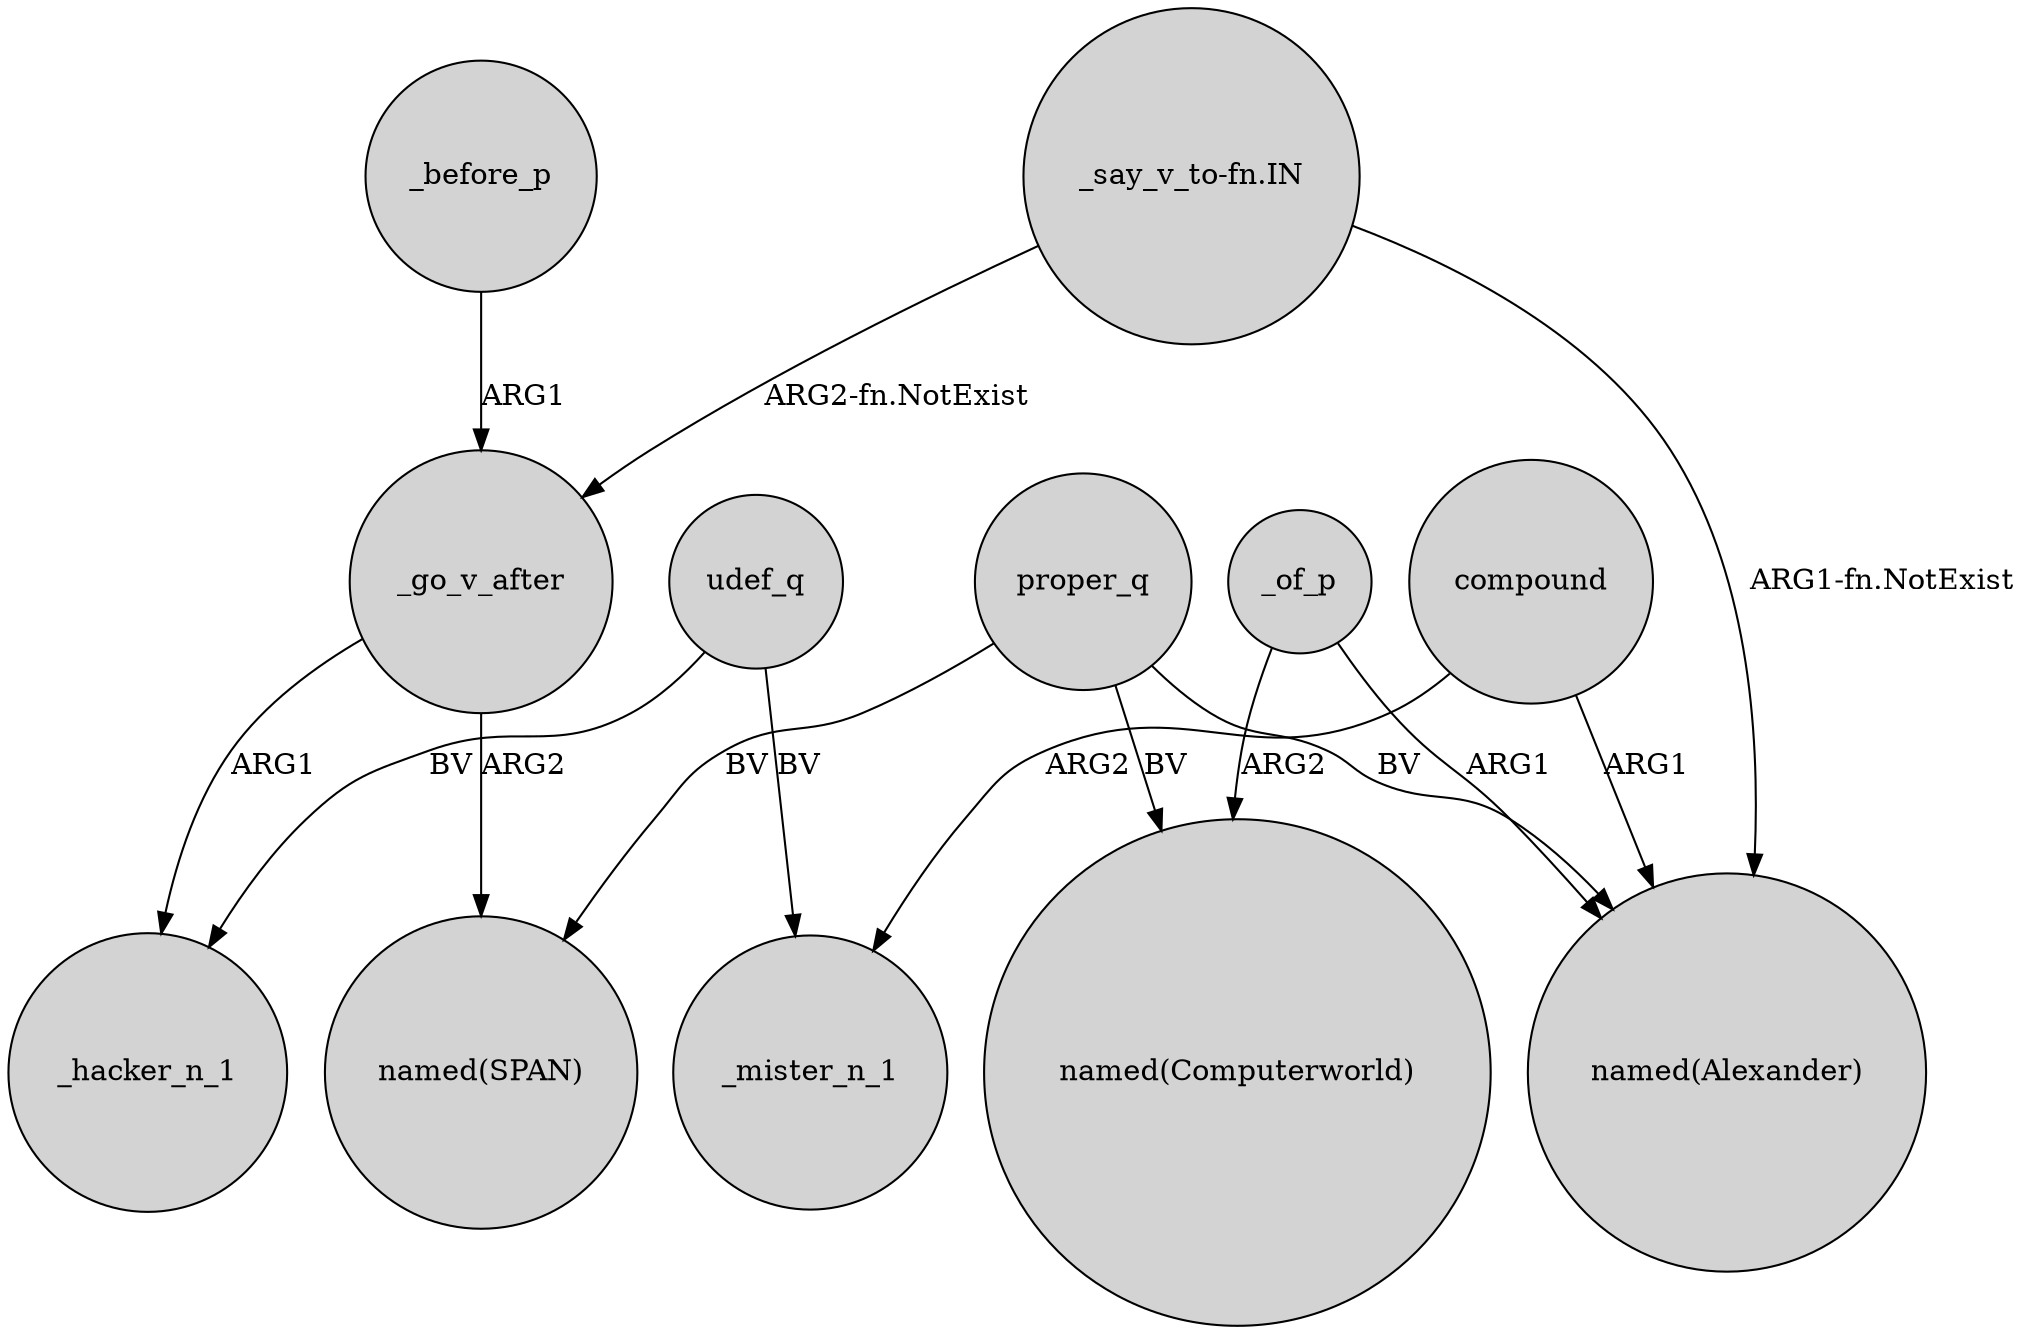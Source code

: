 digraph {
	node [shape=circle style=filled]
	_go_v_after -> "named(SPAN)" [label=ARG2]
	udef_q -> _mister_n_1 [label=BV]
	"_say_v_to-fn.IN" -> _go_v_after [label="ARG2-fn.NotExist"]
	_go_v_after -> _hacker_n_1 [label=ARG1]
	compound -> "named(Alexander)" [label=ARG1]
	proper_q -> "named(SPAN)" [label=BV]
	proper_q -> "named(Alexander)" [label=BV]
	_of_p -> "named(Computerworld)" [label=ARG2]
	udef_q -> _hacker_n_1 [label=BV]
	_before_p -> _go_v_after [label=ARG1]
	proper_q -> "named(Computerworld)" [label=BV]
	compound -> _mister_n_1 [label=ARG2]
	"_say_v_to-fn.IN" -> "named(Alexander)" [label="ARG1-fn.NotExist"]
	_of_p -> "named(Alexander)" [label=ARG1]
}
